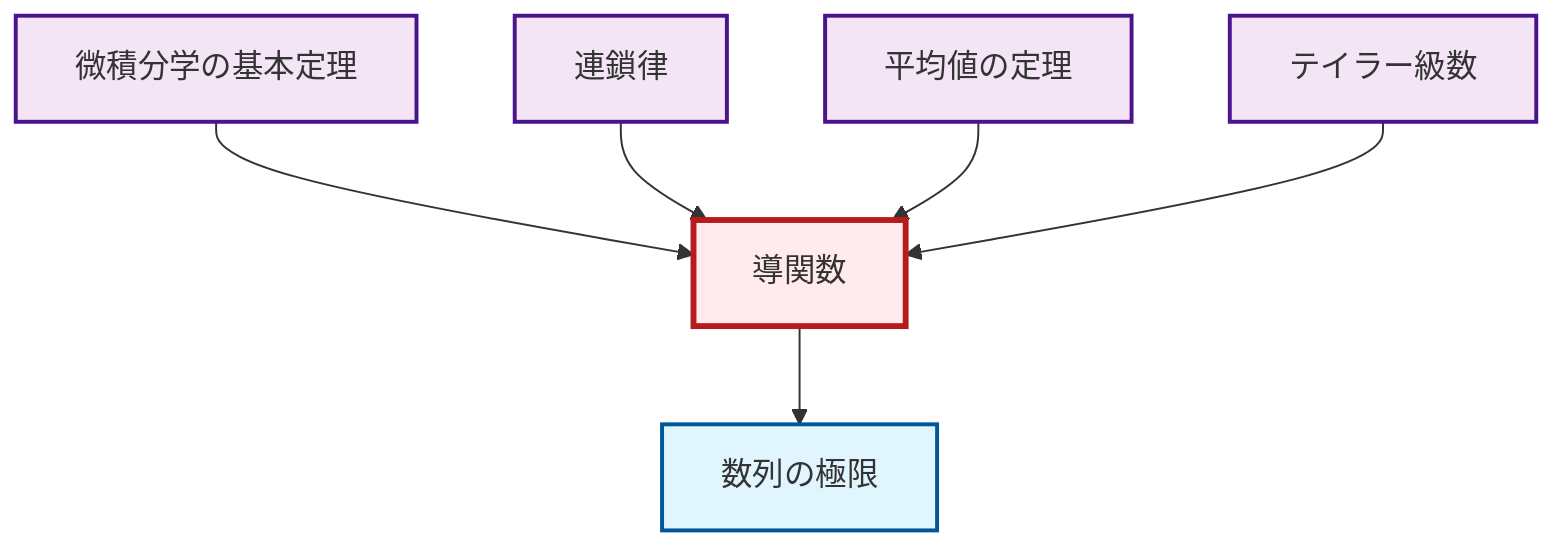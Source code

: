 graph TD
    classDef definition fill:#e1f5fe,stroke:#01579b,stroke-width:2px
    classDef theorem fill:#f3e5f5,stroke:#4a148c,stroke-width:2px
    classDef axiom fill:#fff3e0,stroke:#e65100,stroke-width:2px
    classDef example fill:#e8f5e9,stroke:#1b5e20,stroke-width:2px
    classDef current fill:#ffebee,stroke:#b71c1c,stroke-width:3px
    thm-mean-value["平均値の定理"]:::theorem
    thm-fundamental-calculus["微積分学の基本定理"]:::theorem
    thm-taylor-series["テイラー級数"]:::theorem
    def-derivative["導関数"]:::definition
    def-limit["数列の極限"]:::definition
    thm-chain-rule["連鎖律"]:::theorem
    thm-fundamental-calculus --> def-derivative
    thm-chain-rule --> def-derivative
    thm-mean-value --> def-derivative
    def-derivative --> def-limit
    thm-taylor-series --> def-derivative
    class def-derivative current